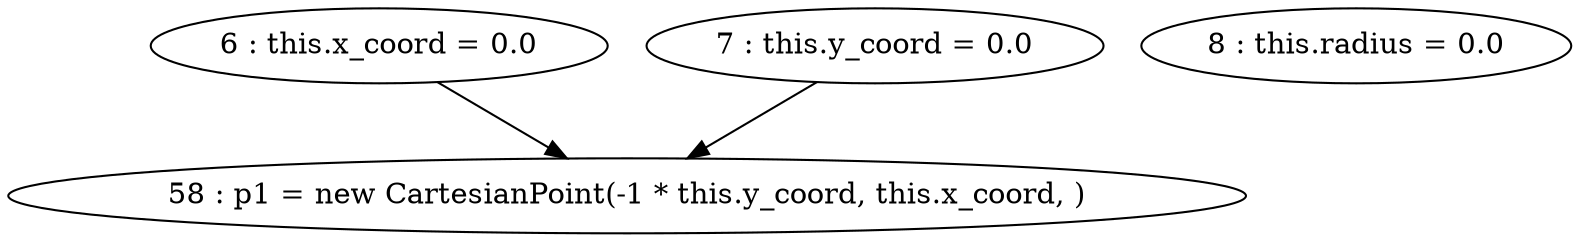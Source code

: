 digraph G {
"6 : this.x_coord = 0.0"
"6 : this.x_coord = 0.0" -> "58 : p1 = new CartesianPoint(-1 * this.y_coord, this.x_coord, )"
"7 : this.y_coord = 0.0"
"7 : this.y_coord = 0.0" -> "58 : p1 = new CartesianPoint(-1 * this.y_coord, this.x_coord, )"
"8 : this.radius = 0.0"
"58 : p1 = new CartesianPoint(-1 * this.y_coord, this.x_coord, )"
}